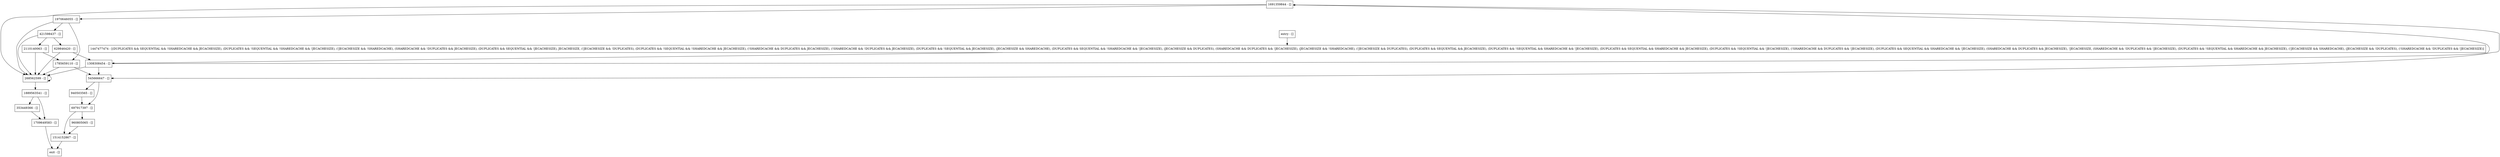 digraph lockNextKeyForInsert {
node [shape=record];
1785659110 [label="1785659110 - []"];
1691359844 [label="1691359844 - []"];
268562599 [label="268562599 - []"];
940503565 [label="940503565 - []"];
1889563541 [label="1889563541 - []"];
1514152867 [label="1514152867 - []"];
1447477474 [label="1447477474 - [(DUPLICATES && SEQUENTIAL && !SHAREDCACHE && JECACHESIZE), (DUPLICATES && !SEQUENTIAL && !SHAREDCACHE && !JECACHESIZE), (!JECACHESIZE && !SHAREDCACHE), (SHAREDCACHE && !DUPLICATES && JECACHESIZE), (DUPLICATES && SEQUENTIAL && !JECACHESIZE), JECACHESIZE, (!JECACHESIZE && !DUPLICATES), (DUPLICATES && !SEQUENTIAL && !SHAREDCACHE && JECACHESIZE), (!SHAREDCACHE && DUPLICATES && JECACHESIZE), (!SHAREDCACHE && !DUPLICATES && JECACHESIZE), (DUPLICATES && !SEQUENTIAL && JECACHESIZE), (JECACHESIZE && SHAREDCACHE), (DUPLICATES && SEQUENTIAL && !SHAREDCACHE && !JECACHESIZE), (JECACHESIZE && DUPLICATES), (SHAREDCACHE && DUPLICATES && !JECACHESIZE), (JECACHESIZE && !SHAREDCACHE), (!JECACHESIZE && DUPLICATES), (DUPLICATES && SEQUENTIAL && JECACHESIZE), (DUPLICATES && !SEQUENTIAL && SHAREDCACHE && !JECACHESIZE), (DUPLICATES && SEQUENTIAL && SHAREDCACHE && JECACHESIZE), (DUPLICATES && !SEQUENTIAL && !JECACHESIZE), (!SHAREDCACHE && DUPLICATES && !JECACHESIZE), (DUPLICATES && SEQUENTIAL && SHAREDCACHE && !JECACHESIZE), (SHAREDCACHE && DUPLICATES && JECACHESIZE), !JECACHESIZE, (SHAREDCACHE && !DUPLICATES && !JECACHESIZE), (DUPLICATES && !SEQUENTIAL && SHAREDCACHE && JECACHESIZE), (!JECACHESIZE && SHAREDCACHE), (JECACHESIZE && !DUPLICATES), (!SHAREDCACHE && !DUPLICATES && !JECACHESIZE)]"];
629846420 [label="629846420 - []"];
1308308454 [label="1308308454 - []"];
1970646055 [label="1970646055 - []"];
entry [label="entry - []"];
exit [label="exit - []"];
545666647 [label="545666647 - []"];
960805065 [label="960805065 - []"];
421598437 [label="421598437 - []"];
2110140063 [label="2110140063 - []"];
353449366 [label="353449366 - []"];
697917397 [label="697917397 - []"];
1709649583 [label="1709649583 - []"];
entry;
exit;
1785659110 -> 545666647;
1785659110 -> 268562599;
1691359844 -> 545666647;
1691359844 -> 268562599;
1691359844 -> 1970646055;
268562599 -> 268562599;
268562599 -> 1889563541;
940503565 -> 697917397;
1889563541 -> 353449366;
1889563541 -> 1709649583;
1514152867 -> exit;
1447477474 -> 1308308454;
629846420 -> 268562599;
629846420 -> 1308308454;
1308308454 -> 1691359844;
1308308454 -> 545666647;
1308308454 -> 268562599;
1970646055 -> 1785659110;
1970646055 -> 268562599;
1970646055 -> 421598437;
entry -> 1447477474;
545666647 -> 940503565;
545666647 -> 697917397;
960805065 -> 1514152867;
421598437 -> 268562599;
421598437 -> 629846420;
421598437 -> 2110140063;
2110140063 -> 1785659110;
2110140063 -> 268562599;
353449366 -> 1709649583;
697917397 -> 1514152867;
697917397 -> 960805065;
1709649583 -> exit;
}
